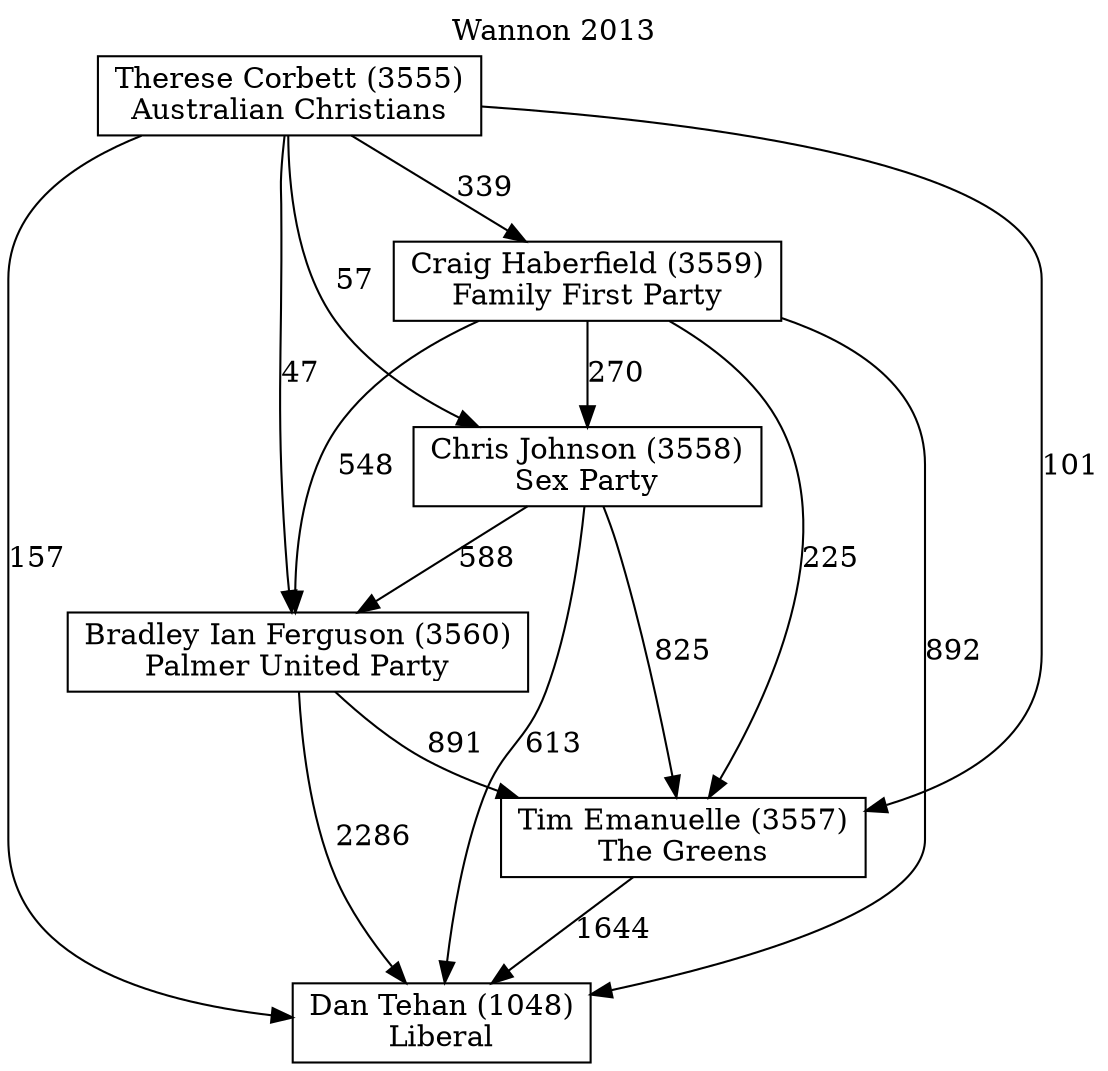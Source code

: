 // House preference flow
digraph "Dan Tehan (1048)_Wannon_2013" {
	graph [label="Wannon 2013" labelloc=t mclimit=10]
	node [shape=box]
	"Dan Tehan (1048)" [label="Dan Tehan (1048)
Liberal"]
	"Tim Emanuelle (3557)" [label="Tim Emanuelle (3557)
The Greens"]
	"Bradley Ian Ferguson (3560)" [label="Bradley Ian Ferguson (3560)
Palmer United Party"]
	"Chris Johnson (3558)" [label="Chris Johnson (3558)
Sex Party"]
	"Craig Haberfield (3559)" [label="Craig Haberfield (3559)
Family First Party"]
	"Therese Corbett (3555)" [label="Therese Corbett (3555)
Australian Christians"]
	"Tim Emanuelle (3557)" -> "Dan Tehan (1048)" [label=1644]
	"Bradley Ian Ferguson (3560)" -> "Tim Emanuelle (3557)" [label=891]
	"Chris Johnson (3558)" -> "Bradley Ian Ferguson (3560)" [label=588]
	"Craig Haberfield (3559)" -> "Chris Johnson (3558)" [label=270]
	"Therese Corbett (3555)" -> "Craig Haberfield (3559)" [label=339]
	"Bradley Ian Ferguson (3560)" -> "Dan Tehan (1048)" [label=2286]
	"Chris Johnson (3558)" -> "Dan Tehan (1048)" [label=613]
	"Craig Haberfield (3559)" -> "Dan Tehan (1048)" [label=892]
	"Therese Corbett (3555)" -> "Dan Tehan (1048)" [label=157]
	"Therese Corbett (3555)" -> "Chris Johnson (3558)" [label=57]
	"Craig Haberfield (3559)" -> "Bradley Ian Ferguson (3560)" [label=548]
	"Therese Corbett (3555)" -> "Bradley Ian Ferguson (3560)" [label=47]
	"Chris Johnson (3558)" -> "Tim Emanuelle (3557)" [label=825]
	"Craig Haberfield (3559)" -> "Tim Emanuelle (3557)" [label=225]
	"Therese Corbett (3555)" -> "Tim Emanuelle (3557)" [label=101]
}
